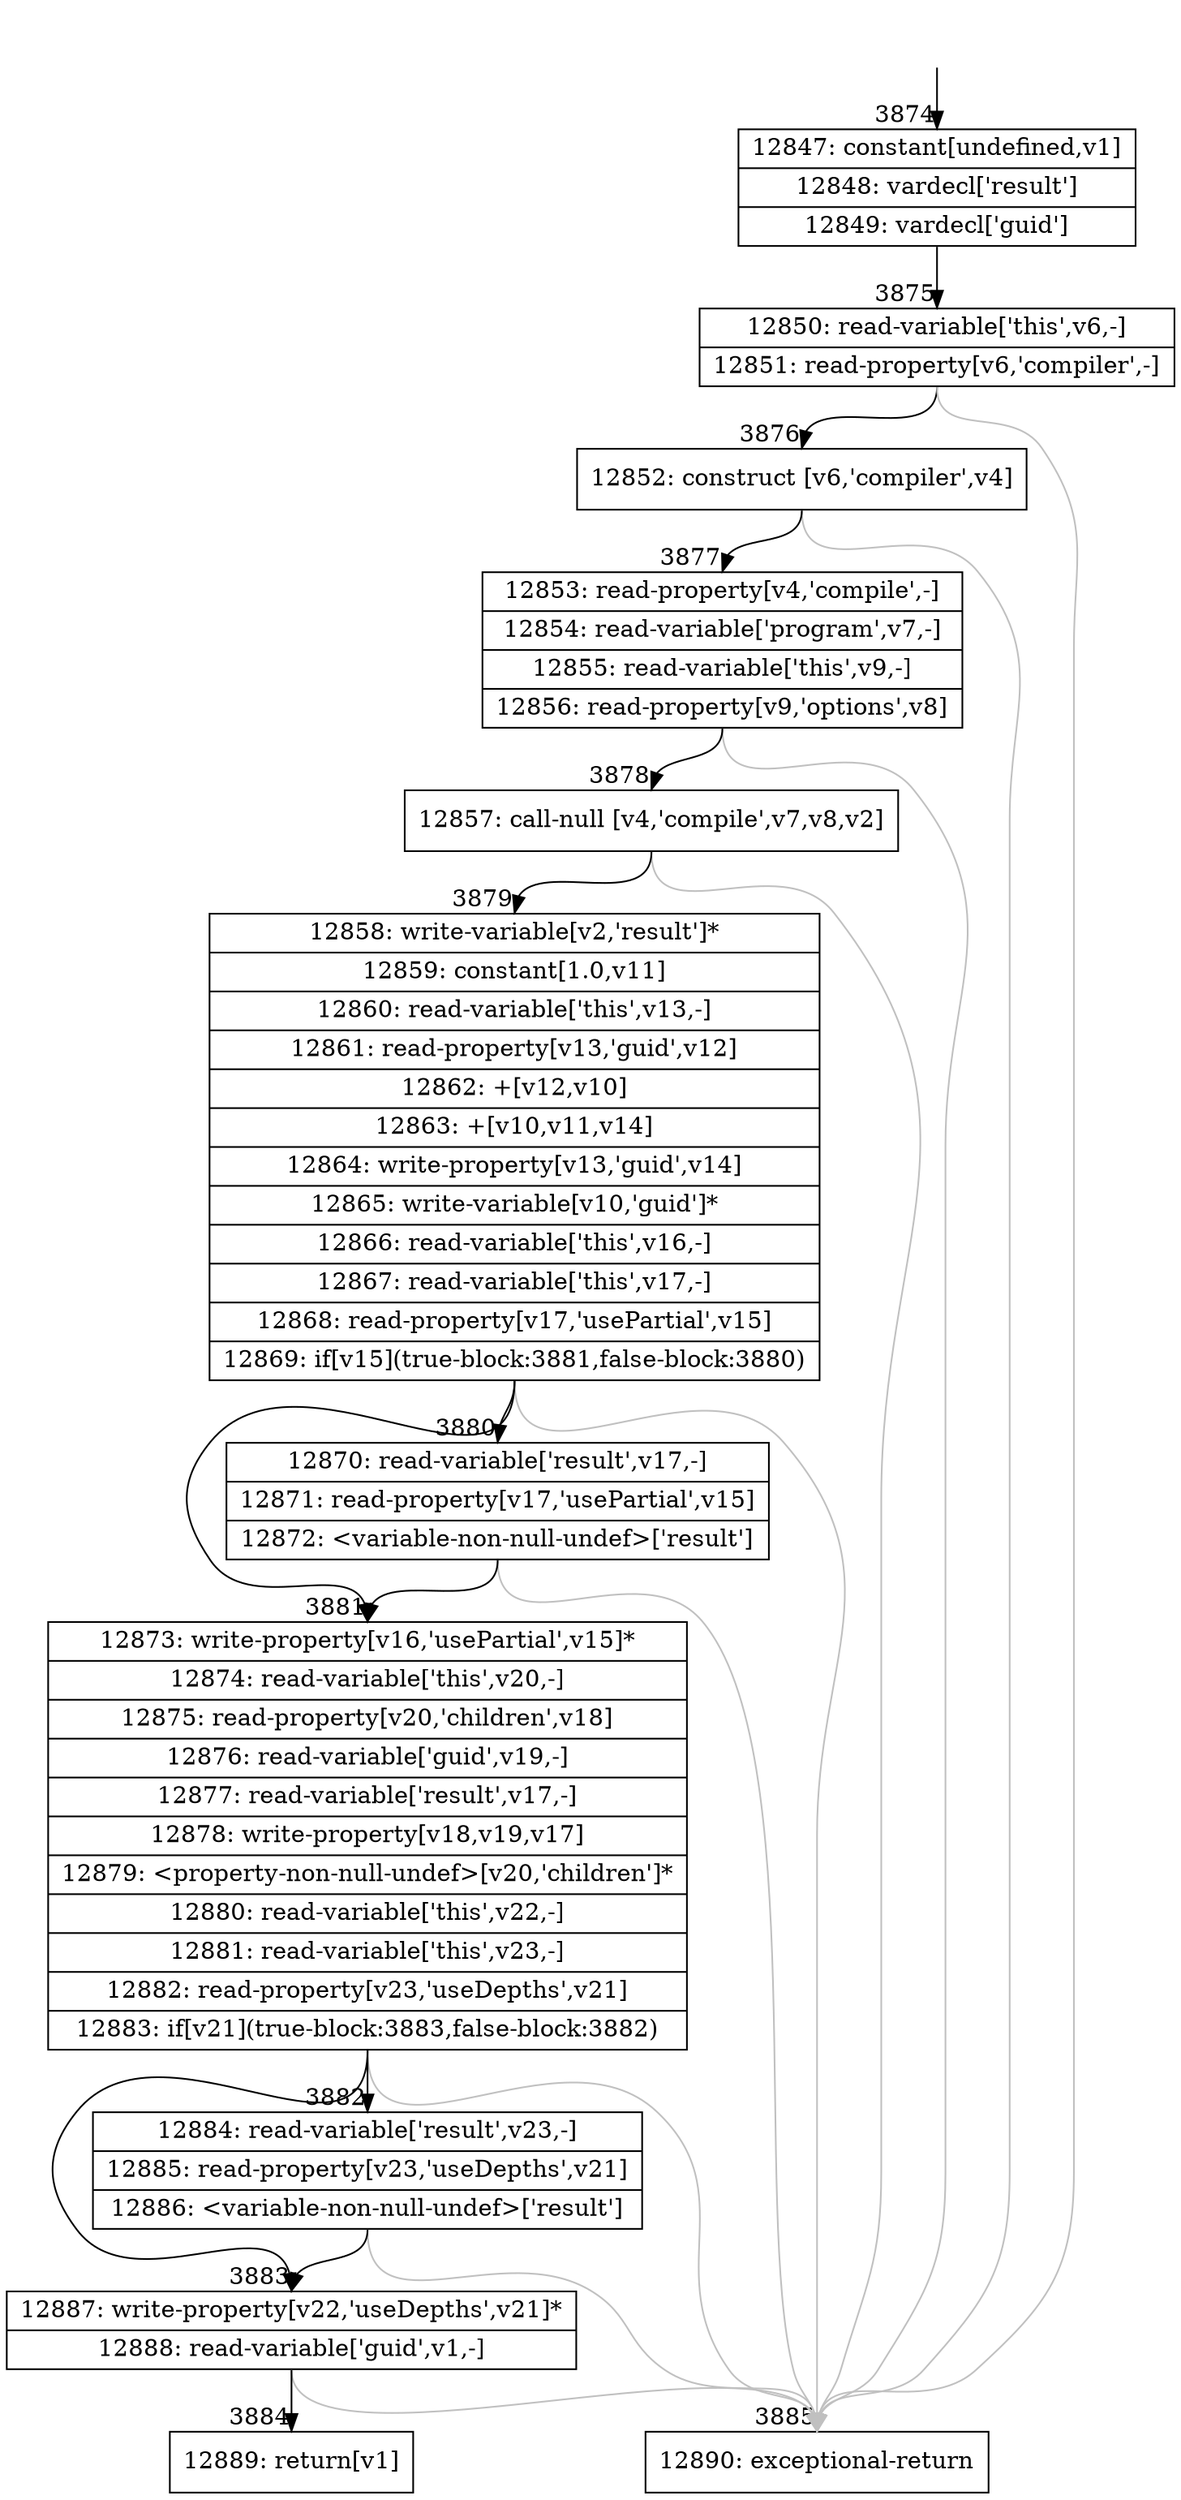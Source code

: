 digraph {
rankdir="TD"
BB_entry151[shape=none,label=""];
BB_entry151 -> BB3874 [tailport=s, headport=n, headlabel="    3874"]
BB3874 [shape=record label="{12847: constant[undefined,v1]|12848: vardecl['result']|12849: vardecl['guid']}" ] 
BB3874 -> BB3875 [tailport=s, headport=n, headlabel="      3875"]
BB3875 [shape=record label="{12850: read-variable['this',v6,-]|12851: read-property[v6,'compiler',-]}" ] 
BB3875 -> BB3876 [tailport=s, headport=n, headlabel="      3876"]
BB3875 -> BB3885 [tailport=s, headport=n, color=gray, headlabel="      3885"]
BB3876 [shape=record label="{12852: construct [v6,'compiler',v4]}" ] 
BB3876 -> BB3877 [tailport=s, headport=n, headlabel="      3877"]
BB3876 -> BB3885 [tailport=s, headport=n, color=gray]
BB3877 [shape=record label="{12853: read-property[v4,'compile',-]|12854: read-variable['program',v7,-]|12855: read-variable['this',v9,-]|12856: read-property[v9,'options',v8]}" ] 
BB3877 -> BB3878 [tailport=s, headport=n, headlabel="      3878"]
BB3877 -> BB3885 [tailport=s, headport=n, color=gray]
BB3878 [shape=record label="{12857: call-null [v4,'compile',v7,v8,v2]}" ] 
BB3878 -> BB3879 [tailport=s, headport=n, headlabel="      3879"]
BB3878 -> BB3885 [tailport=s, headport=n, color=gray]
BB3879 [shape=record label="{12858: write-variable[v2,'result']*|12859: constant[1.0,v11]|12860: read-variable['this',v13,-]|12861: read-property[v13,'guid',v12]|12862: +[v12,v10]|12863: +[v10,v11,v14]|12864: write-property[v13,'guid',v14]|12865: write-variable[v10,'guid']*|12866: read-variable['this',v16,-]|12867: read-variable['this',v17,-]|12868: read-property[v17,'usePartial',v15]|12869: if[v15](true-block:3881,false-block:3880)}" ] 
BB3879 -> BB3881 [tailport=s, headport=n, headlabel="      3881"]
BB3879 -> BB3880 [tailport=s, headport=n, headlabel="      3880"]
BB3879 -> BB3885 [tailport=s, headport=n, color=gray]
BB3880 [shape=record label="{12870: read-variable['result',v17,-]|12871: read-property[v17,'usePartial',v15]|12872: \<variable-non-null-undef\>['result']}" ] 
BB3880 -> BB3881 [tailport=s, headport=n]
BB3880 -> BB3885 [tailport=s, headport=n, color=gray]
BB3881 [shape=record label="{12873: write-property[v16,'usePartial',v15]*|12874: read-variable['this',v20,-]|12875: read-property[v20,'children',v18]|12876: read-variable['guid',v19,-]|12877: read-variable['result',v17,-]|12878: write-property[v18,v19,v17]|12879: \<property-non-null-undef\>[v20,'children']*|12880: read-variable['this',v22,-]|12881: read-variable['this',v23,-]|12882: read-property[v23,'useDepths',v21]|12883: if[v21](true-block:3883,false-block:3882)}" ] 
BB3881 -> BB3883 [tailport=s, headport=n, headlabel="      3883"]
BB3881 -> BB3882 [tailport=s, headport=n, headlabel="      3882"]
BB3881 -> BB3885 [tailport=s, headport=n, color=gray]
BB3882 [shape=record label="{12884: read-variable['result',v23,-]|12885: read-property[v23,'useDepths',v21]|12886: \<variable-non-null-undef\>['result']}" ] 
BB3882 -> BB3883 [tailport=s, headport=n]
BB3882 -> BB3885 [tailport=s, headport=n, color=gray]
BB3883 [shape=record label="{12887: write-property[v22,'useDepths',v21]*|12888: read-variable['guid',v1,-]}" ] 
BB3883 -> BB3884 [tailport=s, headport=n, headlabel="      3884"]
BB3883 -> BB3885 [tailport=s, headport=n, color=gray]
BB3884 [shape=record label="{12889: return[v1]}" ] 
BB3885 [shape=record label="{12890: exceptional-return}" ] 
//#$~ 2033
}
